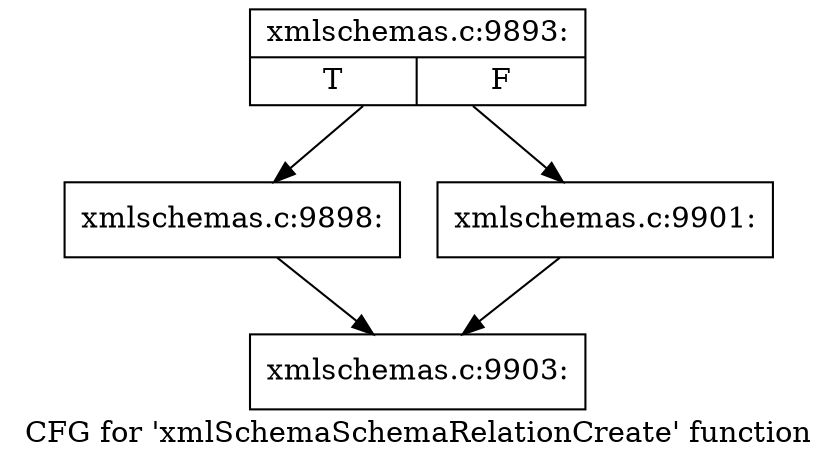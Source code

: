 digraph "CFG for 'xmlSchemaSchemaRelationCreate' function" {
	label="CFG for 'xmlSchemaSchemaRelationCreate' function";

	Node0x55d025eba5b0 [shape=record,label="{xmlschemas.c:9893:|{<s0>T|<s1>F}}"];
	Node0x55d025eba5b0 -> Node0x55d025bc30f0;
	Node0x55d025eba5b0 -> Node0x55d025bc3140;
	Node0x55d025bc30f0 [shape=record,label="{xmlschemas.c:9898:}"];
	Node0x55d025bc30f0 -> Node0x55d025eba600;
	Node0x55d025bc3140 [shape=record,label="{xmlschemas.c:9901:}"];
	Node0x55d025bc3140 -> Node0x55d025eba600;
	Node0x55d025eba600 [shape=record,label="{xmlschemas.c:9903:}"];
}
